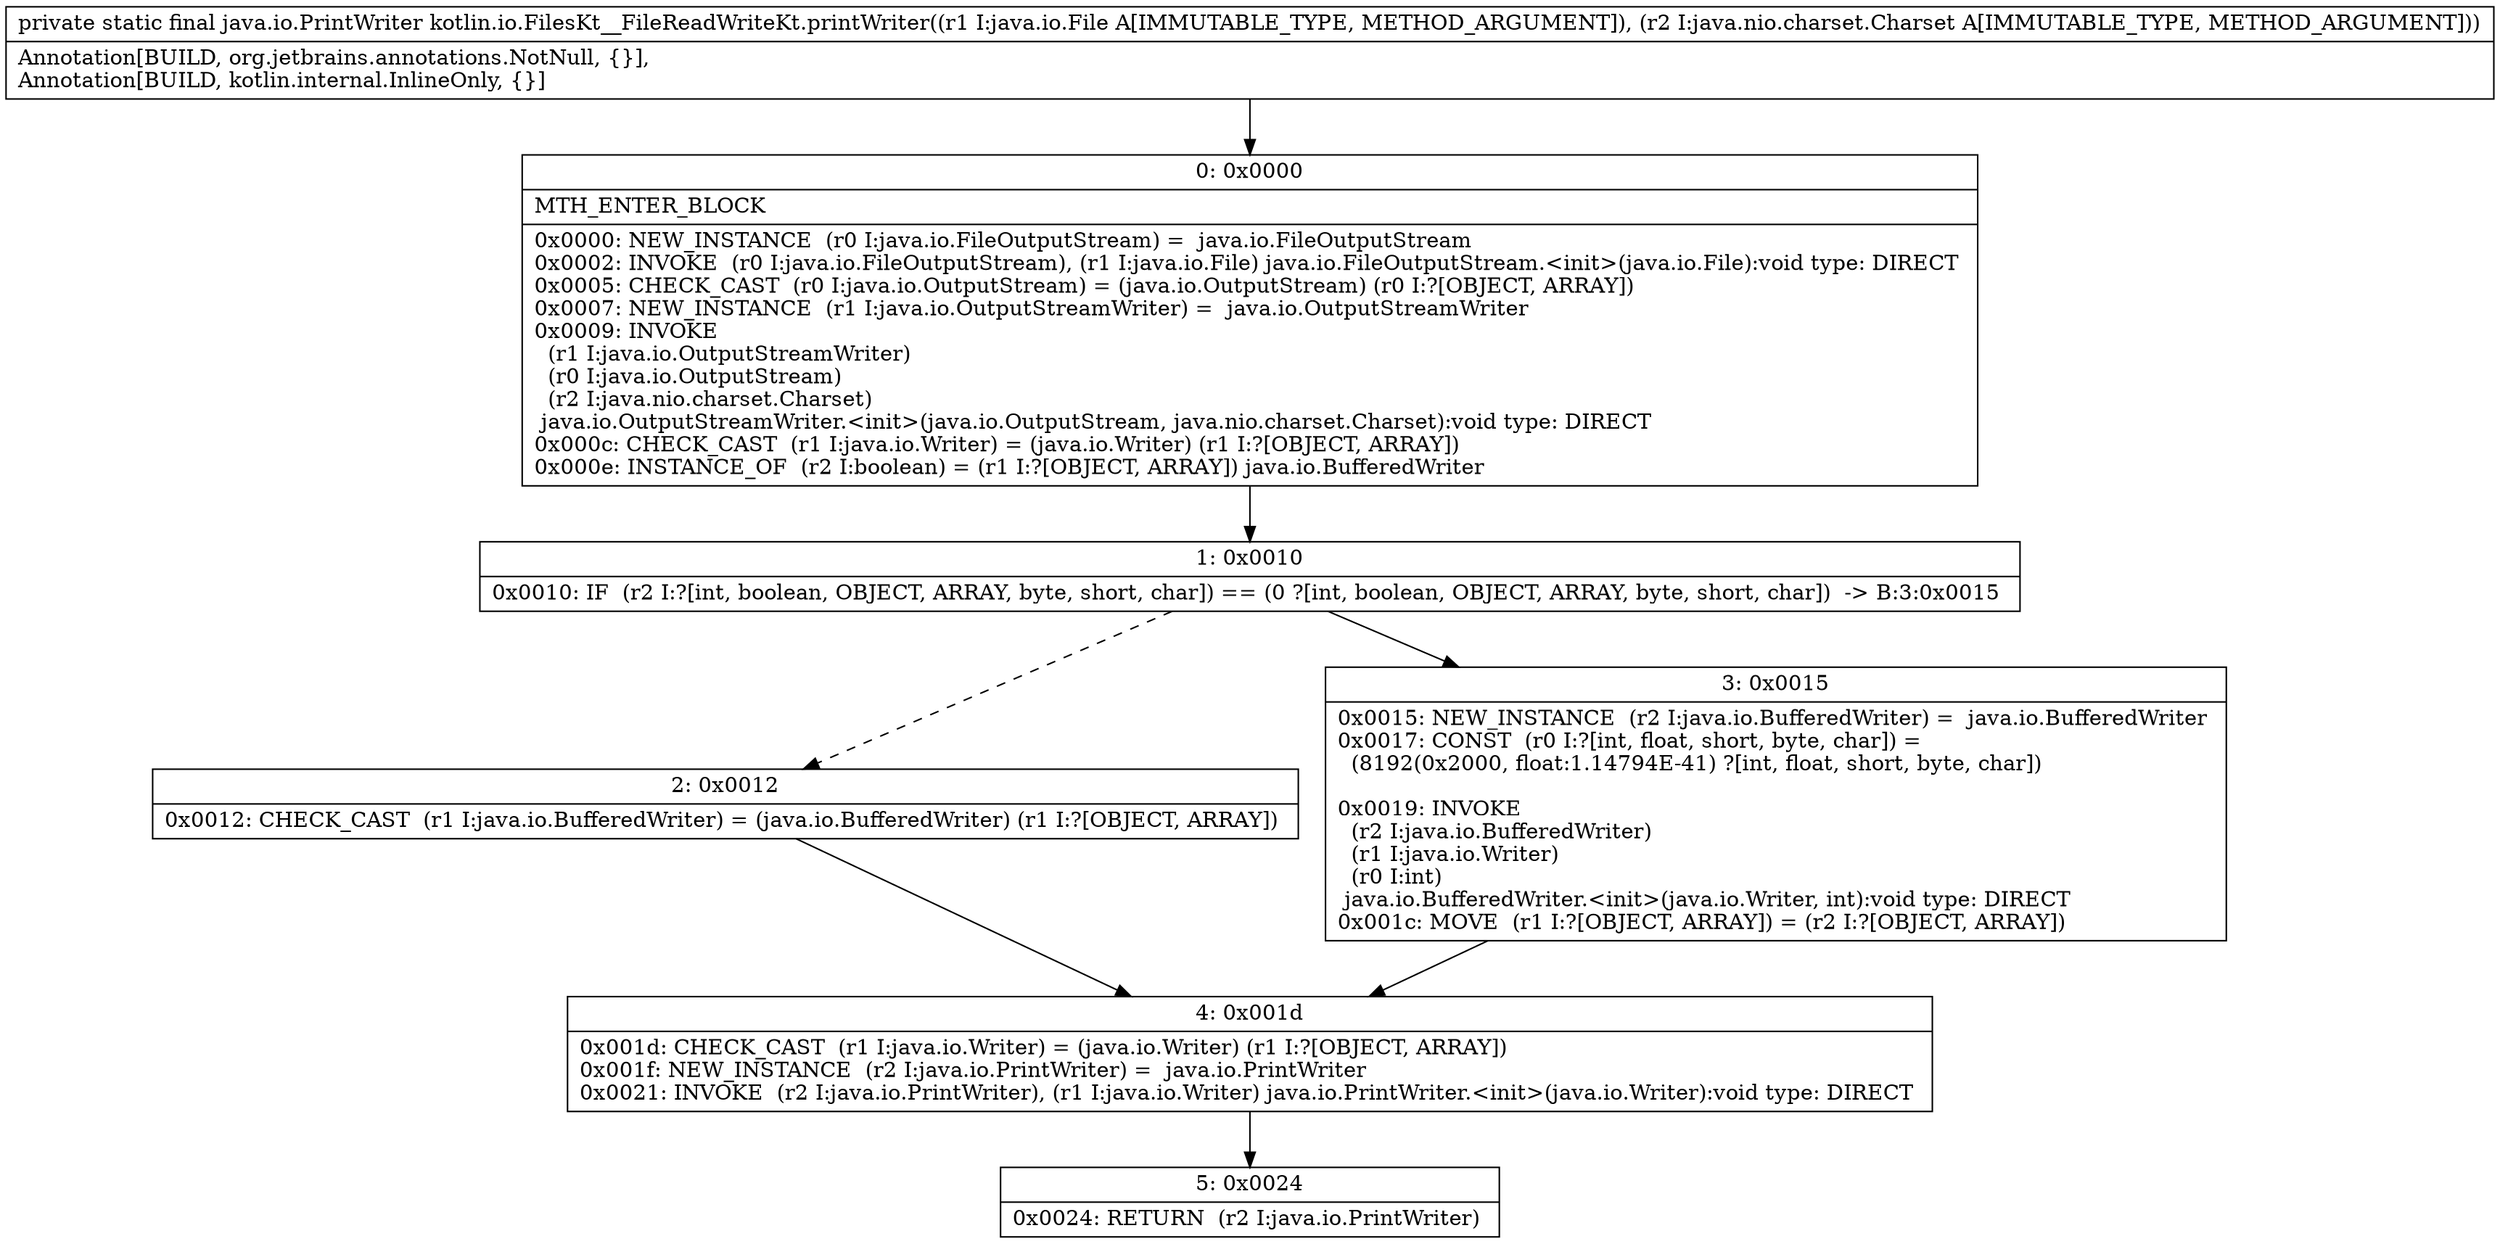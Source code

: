digraph "CFG forkotlin.io.FilesKt__FileReadWriteKt.printWriter(Ljava\/io\/File;Ljava\/nio\/charset\/Charset;)Ljava\/io\/PrintWriter;" {
Node_0 [shape=record,label="{0\:\ 0x0000|MTH_ENTER_BLOCK\l|0x0000: NEW_INSTANCE  (r0 I:java.io.FileOutputStream) =  java.io.FileOutputStream \l0x0002: INVOKE  (r0 I:java.io.FileOutputStream), (r1 I:java.io.File) java.io.FileOutputStream.\<init\>(java.io.File):void type: DIRECT \l0x0005: CHECK_CAST  (r0 I:java.io.OutputStream) = (java.io.OutputStream) (r0 I:?[OBJECT, ARRAY]) \l0x0007: NEW_INSTANCE  (r1 I:java.io.OutputStreamWriter) =  java.io.OutputStreamWriter \l0x0009: INVOKE  \l  (r1 I:java.io.OutputStreamWriter)\l  (r0 I:java.io.OutputStream)\l  (r2 I:java.nio.charset.Charset)\l java.io.OutputStreamWriter.\<init\>(java.io.OutputStream, java.nio.charset.Charset):void type: DIRECT \l0x000c: CHECK_CAST  (r1 I:java.io.Writer) = (java.io.Writer) (r1 I:?[OBJECT, ARRAY]) \l0x000e: INSTANCE_OF  (r2 I:boolean) = (r1 I:?[OBJECT, ARRAY]) java.io.BufferedWriter \l}"];
Node_1 [shape=record,label="{1\:\ 0x0010|0x0010: IF  (r2 I:?[int, boolean, OBJECT, ARRAY, byte, short, char]) == (0 ?[int, boolean, OBJECT, ARRAY, byte, short, char])  \-\> B:3:0x0015 \l}"];
Node_2 [shape=record,label="{2\:\ 0x0012|0x0012: CHECK_CAST  (r1 I:java.io.BufferedWriter) = (java.io.BufferedWriter) (r1 I:?[OBJECT, ARRAY]) \l}"];
Node_3 [shape=record,label="{3\:\ 0x0015|0x0015: NEW_INSTANCE  (r2 I:java.io.BufferedWriter) =  java.io.BufferedWriter \l0x0017: CONST  (r0 I:?[int, float, short, byte, char]) = \l  (8192(0x2000, float:1.14794E\-41) ?[int, float, short, byte, char])\l \l0x0019: INVOKE  \l  (r2 I:java.io.BufferedWriter)\l  (r1 I:java.io.Writer)\l  (r0 I:int)\l java.io.BufferedWriter.\<init\>(java.io.Writer, int):void type: DIRECT \l0x001c: MOVE  (r1 I:?[OBJECT, ARRAY]) = (r2 I:?[OBJECT, ARRAY]) \l}"];
Node_4 [shape=record,label="{4\:\ 0x001d|0x001d: CHECK_CAST  (r1 I:java.io.Writer) = (java.io.Writer) (r1 I:?[OBJECT, ARRAY]) \l0x001f: NEW_INSTANCE  (r2 I:java.io.PrintWriter) =  java.io.PrintWriter \l0x0021: INVOKE  (r2 I:java.io.PrintWriter), (r1 I:java.io.Writer) java.io.PrintWriter.\<init\>(java.io.Writer):void type: DIRECT \l}"];
Node_5 [shape=record,label="{5\:\ 0x0024|0x0024: RETURN  (r2 I:java.io.PrintWriter) \l}"];
MethodNode[shape=record,label="{private static final java.io.PrintWriter kotlin.io.FilesKt__FileReadWriteKt.printWriter((r1 I:java.io.File A[IMMUTABLE_TYPE, METHOD_ARGUMENT]), (r2 I:java.nio.charset.Charset A[IMMUTABLE_TYPE, METHOD_ARGUMENT]))  | Annotation[BUILD, org.jetbrains.annotations.NotNull, \{\}], \lAnnotation[BUILD, kotlin.internal.InlineOnly, \{\}]\l}"];
MethodNode -> Node_0;
Node_0 -> Node_1;
Node_1 -> Node_2[style=dashed];
Node_1 -> Node_3;
Node_2 -> Node_4;
Node_3 -> Node_4;
Node_4 -> Node_5;
}

